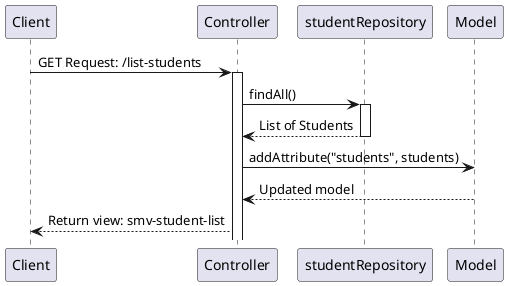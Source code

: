@startuml
participant Client
participant Controller
participant studentRepository
participant Model

Client -> Controller: GET Request: /list-students
activate Controller
Controller -> studentRepository: findAll()
activate studentRepository
studentRepository --> Controller: List of Students
deactivate studentRepository
Controller -> Model: addAttribute("students", students)
Model --> Controller: Updated model
Controller --> Client: Return view: smv-student-list
@enduml

